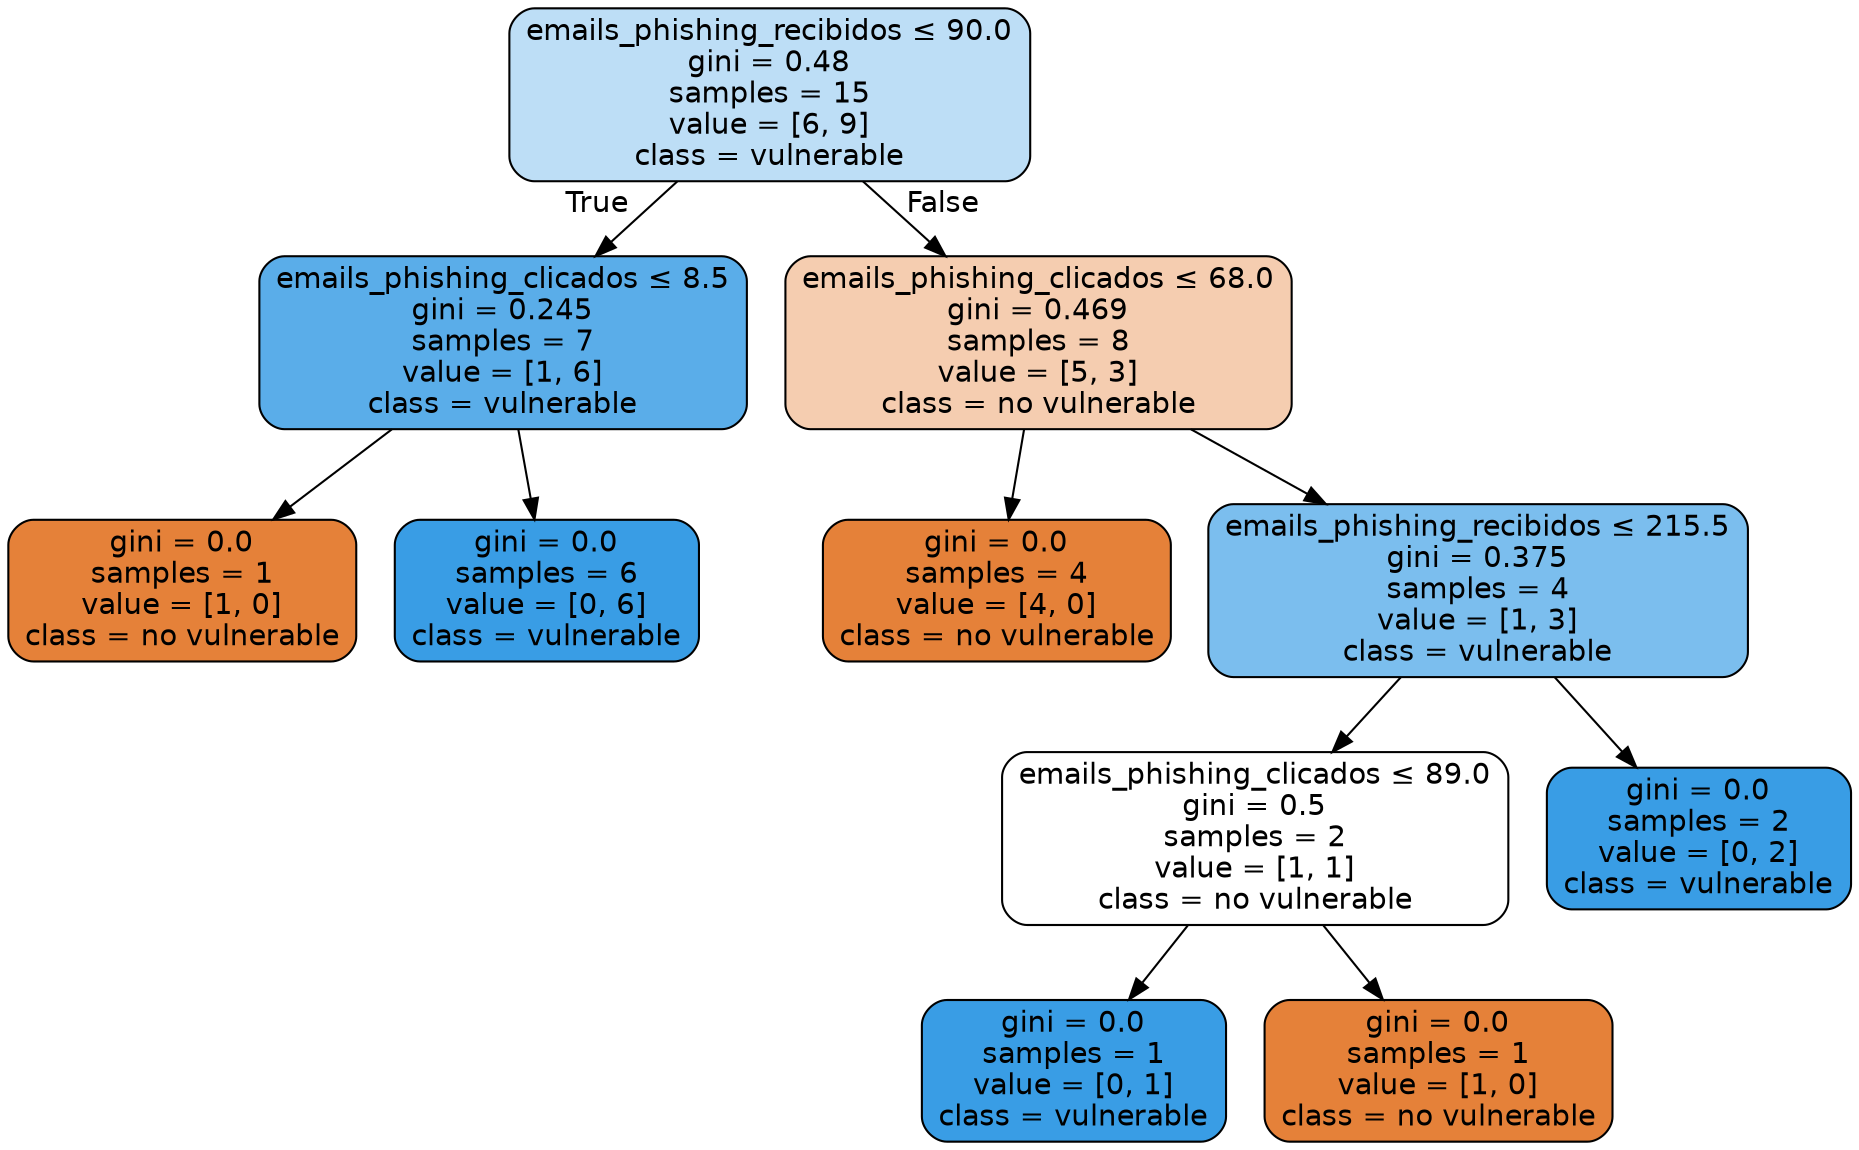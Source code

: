 digraph Tree {
node [shape=box, style="filled, rounded", color="black", fontname="helvetica"] ;
edge [fontname="helvetica"] ;
0 [label=<emails_phishing_recibidos &le; 90.0<br/>gini = 0.48<br/>samples = 15<br/>value = [6, 9]<br/>class = vulnerable>, fillcolor="#bddef6"] ;
1 [label=<emails_phishing_clicados &le; 8.5<br/>gini = 0.245<br/>samples = 7<br/>value = [1, 6]<br/>class = vulnerable>, fillcolor="#5aade9"] ;
0 -> 1 [labeldistance=2.5, labelangle=45, headlabel="True"] ;
2 [label=<gini = 0.0<br/>samples = 1<br/>value = [1, 0]<br/>class = no vulnerable>, fillcolor="#e58139"] ;
1 -> 2 ;
3 [label=<gini = 0.0<br/>samples = 6<br/>value = [0, 6]<br/>class = vulnerable>, fillcolor="#399de5"] ;
1 -> 3 ;
4 [label=<emails_phishing_clicados &le; 68.0<br/>gini = 0.469<br/>samples = 8<br/>value = [5, 3]<br/>class = no vulnerable>, fillcolor="#f5cdb0"] ;
0 -> 4 [labeldistance=2.5, labelangle=-45, headlabel="False"] ;
5 [label=<gini = 0.0<br/>samples = 4<br/>value = [4, 0]<br/>class = no vulnerable>, fillcolor="#e58139"] ;
4 -> 5 ;
6 [label=<emails_phishing_recibidos &le; 215.5<br/>gini = 0.375<br/>samples = 4<br/>value = [1, 3]<br/>class = vulnerable>, fillcolor="#7bbeee"] ;
4 -> 6 ;
7 [label=<emails_phishing_clicados &le; 89.0<br/>gini = 0.5<br/>samples = 2<br/>value = [1, 1]<br/>class = no vulnerable>, fillcolor="#ffffff"] ;
6 -> 7 ;
8 [label=<gini = 0.0<br/>samples = 1<br/>value = [0, 1]<br/>class = vulnerable>, fillcolor="#399de5"] ;
7 -> 8 ;
9 [label=<gini = 0.0<br/>samples = 1<br/>value = [1, 0]<br/>class = no vulnerable>, fillcolor="#e58139"] ;
7 -> 9 ;
10 [label=<gini = 0.0<br/>samples = 2<br/>value = [0, 2]<br/>class = vulnerable>, fillcolor="#399de5"] ;
6 -> 10 ;
}
